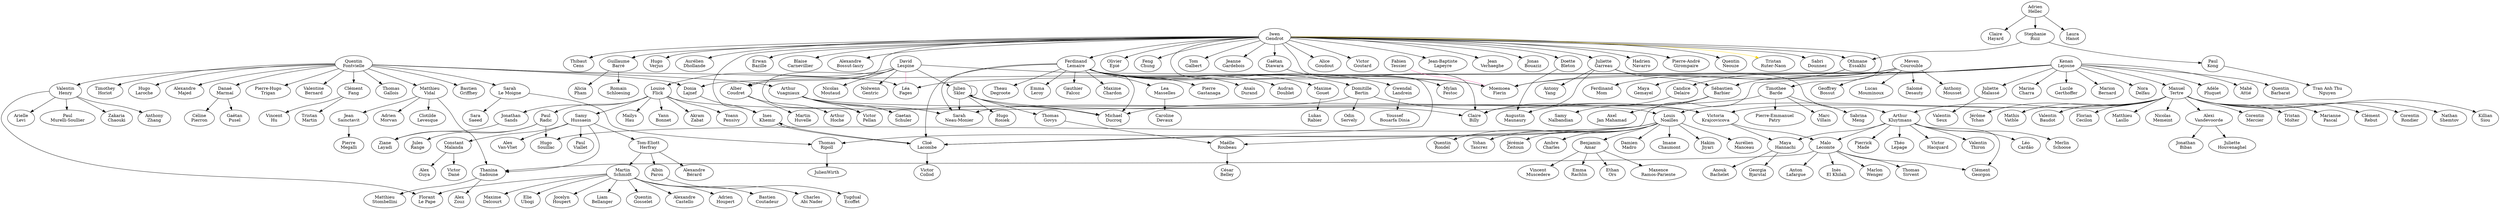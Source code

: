digraph EpiFamily
{
    // List of names :
    abachelet [label="Anouk\nBachelet"];
    acastello [label="Alexandre\nCastello"];
    acharles [label="Ambre\nCharles"];
    acoudret [label="Alber\nCoudret"];
    adhollande [label="Aurélien\nDhollande"];
    ahoche [label="Arthur\nHoche"];
    ahoupert [label="Adrien\nHoupert"];
    alafargue [label="Anton\nLafargue"];
    alevi [label="Arielle\nLevi"];
    alex [label="Alex\nGuya"];
    amorvan [label="Adrien\nMorvan"];
    anais [label="Anaïs\nDurand"];
    anth [label="Anthony\nMousset"];
    aparou [label="Albin\nParou"];
    apluquet [label="Adèle\nPluquet"];
    attie [label="Mahé\nAttié"];
    audr [label="Audran\nDoublet"];
    azouz [label="Alex\nZouz"];
    baggins [label="Léa\nFages"];
    bamar [label="Benjamin\nAmar"];
    barbarat [label="Quentin\nBarbarat"];
    barre [label="Guillaume\nBarré"];
    baudot [label="Valentin\nBaudot"];
    bazille [label="Erwan\nBazille"];
    bcoutadeur [label="Bastien\nCoutadeur"];
    belley [label="César\nBelley"];
    berard [label="Alexandre\nBérard"];
    bibas [label="Jonathan\nBibas"];
    billy [label="Claire\nBilly"];
    blaise [label="Blaise\nCarnevillier"];
    bossut [label="Alexandre\nBossut-Iasry"];
    cand [label="Candice\nDelaire"];
    cdevaux [label="Caroline\nDevaux"];
    cecilon [label="Florian\nCecilon"];
    cel [label="Céline\nPierron"];
    cgorgeon [label="Clément\nGeorgon"];
    charra [label="Marine\nCharra"];
    clevesque [label="Clotilde\nLevesque"];
    cmalanda [label="Constant\nMalanda"];
    cnader [label="Charles\nAbi Nader"];
    dana [label="Danaé\nMarmaï"];
    dav [label="David\nLespine"];
    degroote [label="Theau\nDegroote"];
    del [label="Maxime\nDelcourt"];
    dmadro [label="Damien\nMadro"];
    doette [label="Doette\nBleton"];
    domi [label="Domitille\nBertin"];
    donia [label="Donia\nLajnef"];
    eleroy [label="Emma\nLeroy"];
    epie [label="Olivier\nEpié"];
    erachlin [label="Emma\nRachlin"];
    eors [label="Ethan\nOrs"];
    eubogi [label="Elie\nUbogi"];
    falcoz [label="Gauthier\nFalcoz"];
    fang [label="Clément\nFang"];
    feng [label="Feng\nChung"];
    ferd [label="Ferdinand\nLemaire"];
    flick [label="Louise\nFlick"];
    font [label="Quentin\nFontvielle"];
    fpape [label="Florant\nLe Pape"];
    gaet [label="Gaëtan\nPusel"];
    galbert [label="Tom\nGalbert"];
    gallois [label="Thomas\nGallois"];
    gardebois [label="Jeanne\nGardebois"];
    garreau [label="Juliette\nGarreau"];
    gbjarstal [label="Georgia\nBjarstal"];
    gdiawara [label="Gaëtan\nDiawara"];
    geof [label="Geoffrey\nBossut"];
    goudout [label="Alice\nGoudout"];
    goutard [label="Victor\nGoutard"];
    govys [label ="Thomas\nGovys"];
    griffhey [label="Bastien\nGriffhey"];
    gschuler [label="Gaetan\nSchuler"];
    hanot [label="Laura\nHanot"];
    hayard [label="Claire\nHayard"];
    hellec [label="Adrien\nHellec"];
    horiot [label="Timothey\nHoriot"];
    houve [label="Juliette\nHouvenaghel"];
    hu [label = "Vincent\nHu"];
    ichaumont [label="Imane\nChaumont"];
    ikhemir [label="Ines\nKhemir"];
    ikhilali [label="Inès\nEl Khilali"];
    iwen [label="Iwen\nGendrot"];
    jblapeyre [label="Jean-Baptiste\nLapeyre"];
    jean [label="Jean\nVerhaeghe"];
    jhoupert [label="Jocelyn\nHoupert"];
    jiyari [label="Hakim\nJiyari"];
    jojo [label="Jonas\nBouaziz"];
    jrange [label="Jules\nRange"];
    jsainctavit [label="Jean\nSainctavit"];
    jsprintz [label="Gwendal\nLandrein"];
    jwirth [label="Julien\Wirth"];
    kenan [label="Kenan\nLejosne"];
    kluyt [label="Arthur\nKluytmans"];
    lacombe [label="Cloé\nLacombe"];
    laroche [label="Hugo\nLaroche"];
    lasllo [label="Matthieu\nLasllo"];
    lbellanger [label="Liam\nBellanger"];
    lcardao [label="Léo\nCardão"];
    lgerthoffer [label="Lucile\nGerthoffer"];
    lmasselles [label="Lea\nMasselles"];
    lrabier [label="Lukas\nRabier"];
    lucas [label="Lucas\nMouminoux"];
    mahamad [label = "Axel\nJan Mahamad"];
    mahamad [label="Axel\nJan Mahamad"];
    majed [label="Alexandre\nMajed"];
    malasse [label ="Juliette\nMalassé"];
    manceau [label="Aurélien\nManceau"];
    maunaury [label="Augustin\nMaunaury"];
    mramos [label="Maxence\nRamos-Pariente"];
    mbernard [label="Marion\nBernard"];
    mchardon [label="Maxime\nChardon"];
    mducrocq [label="Michael\nDucroq"];
    memeint [label="Nicolas\nMemeint"];
    meng [label="Sabrina\nMeng"];
    mercier [label="Corentin\nMercier"];
    mev [label="Meven\nCourouble"];
    mferdinand [label="Ferdinand\nMom"];
    mfestoc [label="Mylan\nFestoc"];
    mgemayel [label="Maya\nGemayel"];
    mgouet [label="Maxime\nGouet"];
    mhan [label="Maya\nHannachi"];
    mhau [label="Mailys\nHau"];
    mhuvelle [label="Martin\nHuvelle"];
    mlecomte [label="Malo\nLecomte"];
    moe [label="Moemoea\nFierin"];
    molter [label="Tristan\nMolter"];
    mschmidt [label="Martin\nSchmidt"];
    mschoose [label="Merlin\nSchoose"];
    mstombellini [label="Matthieu\nStombellini"];
    mvidal [label="Matthieu\nVidal"];
    mwenger [label="Marlon\nWenger"];
    nalbandian [label="Samy\nNalbandian"];
    navarro [label="Hadrien\nNavarro"];
    nic [label="Nicolas\nMoutaud"];
    noailles [label="Louis\nNoailles"];
    nolw [label="Nolwenn\nGentric"];
    nora [label="Nora\nDelfau"];
    odin [label="Odin\nServely"];
    othmane [label="Othmane\nEssakhi"];
    pag [label="Pierre-André\nGirompaire"];
    pam [label="Pierre\nMegalli"];
    pascal [label="Marianne\nPascal"];
    pat [label="Pierre-Emmanuel\nPatry"];
    pensivy [label="Yoann\nPensivy"];
    pham [label="Alicia\nPham"];
    ph [label="Pierre-Hugo\nTrigan"];
    pier [label="Pierre\nGastanaga"];
    pkong [label="Paul\nKong"];
    pmade [label="Pierrick\nMade"];
    psoulier [label="Paul\nMurelli-Soullier"];
    pviallet [label="Paul\nViallet"];
    qgosselet [label="Quentin\nGosselet"];
    qneouze [label="Quentin\nNeouze"];
    qrondel [label="Quentin\nRondel"];
    radic [label="Paul\nRadic"];
    rebut [label="Clément\nRebut"];
    ripoll [label="Thomas\nRipoll"];
    rondier [label="Corentin\nRondier"];
    rosiek [label ="Hugo\nRosiek"];
    roubeau [label="Maëlle\nRoubeau"];
    ruiz [label="Stephanie\nRuiz"];
    ruter [label="Tristan\nRuter-Naon"];
    sabri [label="Sabri\nDounnez"];
    saeed [label="Sara\nSaeed"];
    salo [label="Salomé\nDesauty"];
    samy [label="Samy\nHussaein"];
    sands [label="Jonathan\nSands"];
    satan [label="Fabien\nTessier"];
    schloesing [label="Romain\nSchloesing"];
    seb [label="Sébastien\nBarbier"];
    shemtov [label="Nathan\nShemtov"];
    siou [label="Killian\nSiou"];
    skler [label="Julien\nSkler"];
    slemoigne [label="Sarah\nLe Moigne"];
    smonier [label="Sarah\nNeau-Monier"];
    souillac [label="Hugo\nSouillac"];
    tcens [label="Thibaut\nCens"];
    tchan [label="Jérôme\nTchan"];
    tecoffet [label="Tugdual\nEcoffet"];
    tertre [label="Manuel\nTertre"];
    tim [label="Timothee\nBarde"];
    tlepage [label="Théo\nLepage"];
    tnguyen [label="Tran Anh Thu\nNguyen"];
    tome [label="Tom-Eliott\nHerfray"];
    tristan [label = "Tristan\nMartin"];
    tsadoune [label="Thanina\nSadoune"];
    tsirvent [label="Thomas\nSirvent"];
    tz [label="Yohan\nTancrez"];
    vaginau [label="Arthur\nVuagniaux"];
    vanvliet [label="Alex\nVan-Vliet"];
    vanvoorder [label="Alexi\nVandevoorde"];
    vatble [label="Mathis\nVatble"];
    vbernard [label="Valentine\nBernard"];
    vcollod [label="Victor\nCollod"];
    vdan [label="Victor\nDané"];
    verjus [label="Hugo\nVerjus"];
    vhacquard [label="Victor\nHacquard"];
    vhenry [label ="Valentin\nHenry"];
    victoria [label="Victoria\nKrajcovicova"];
    villain [label="Marc\nVillain"];
    vmuscedere [label="Vincent\nMuscedere"];
    vpellan [label="Victor\nPellan"];
    vseux [label="Valentin\nSeux"];
    vthiron [label="Valentin\nThiron"];
    yang [label=" Antony\nYang"];
    ybonnet [label="Yann\nBonnet"];
    ydinia [label="Youssef\nBouarfa Dinia"];
    zabat [label="Akram\nZabat"];
    zak [label="Zakaria\nChaouki"];
    zeitoun [label="Jérémie\nZeitoun"];
    zhan [label="Anthony\nZhang"];
    zlayadi [label="Ziane\nLayadi"];

    /*
    ** List of patronage links :
    */

    // Iwen's graph
    iwen -> ruter [color="gold"];
    iwen -> adhollande;
    iwen -> tcens;
    iwen -> billy;
    iwen -> lacombe;
      // Cloé's graph
      lacombe -> vcollod;
      lacombe -> ikhemir;
    iwen -> jblapeyre;
    iwen -> othmane;
    iwen -> gdiawara;
      // Gdiawara's graph
      gdiawara -> mfestoc;
    iwen -> ikhemir;
      // Ikhemir's graph
      ikhemir -> lacombe;
    iwen -> gardebois;
    iwen -> pag;
    iwen -> bossut;
    iwen -> jean;
    iwen -> sabri;
    iwen -> verjus;
    iwen -> galbert;
    iwen -> epie;
    iwen -> goudout;
    iwen -> jojo;
    iwen -> bazille;
    iwen -> goutard;
    iwen -> blaise;
    iwen -> feng;
    iwen -> tim;
      // Tim's graph
      tim -> villain;
      tim -> meng;
      tim -> pat;
      tim -> mducrocq;
    iwen -> barre;
      // Guillaume's graph
      barre -> pham;
      barre -> schloesing;
    iwen -> ferd
      // Ferdinand's graph
      ferd -> moe;
      ferd -> lacombe;
      ferd -> pier;
      ferd -> smonier;
      ferd -> audr;
      ferd -> anais;
      ferd -> falcoz;
      ferd -> degroote;
      ferd -> mgouet;
        // Maxime Gouet's graph
        mgouet -> lrabier;
      ferd -> eleroy;
      ferd -> jsprintz;
        // Gwendal Landrein's graph
        jsprintz -> ydinia
      ferd -> lmasselles;
        // Lea's graph
        lmasselles -> cdevaux;
      ferd -> mchardon;
      ferd -> domi;
        // Domitille's graph
	domi -> odin;
	domi -> smonier;
	domi -> victoria;
      ferd -> mducrocq;
    iwen -> doette;
      // Doette's graph
      doette -> maunaury;
    iwen -> garreau;
      // Juliette's graph
      garreau -> billy;
      garreau -> seb;
      garreau -> kluyt;
        // Arthur Kluytmans's graph
        kluyt -> cgorgeon;
        kluyt -> lcardao;
        kluyt -> mlecomte;
          // Malo Lecomte's graph
          mlecomte -> alafargue;
          mlecomte -> ikhilali;
          mlecomte -> cgorgeon;
          mlecomte -> mwenger;
          mlecomte -> tsirvent;
          mlecomte -> tsadoune;
            // Thanina's graph
            tsadoune -> mstombellini;
        kluyt -> mschoose;
        kluyt -> pmade;
        kluyt -> tlepage;
        kluyt -> vhacquard;
        kluyt -> vthiron;
        kluyt -> mhan;
          // Maya's graph
          mhan -> abachelet;
          mhan -> gbjarstal;
      garreau -> yang;
    iwen -> navarro;
    iwen -> acoudret;
      // Alban Coudret's graph
      acoudret -> mhuvelle;
      acoudret -> ahoche;
    iwen -> qneouze;

    // David's graph
    dav -> flick;
      // Louise's graph
      flick -> noailles;
        // Louis Noailles's graph
        noailles -> jiyari;
        noailles -> ichaumont;
        noailles -> dmadro;
        noailles -> bamar;
		// Benjamin Amar's graph
		bamar -> erachlin
		bamar -> eors
		bamar -> mramos
		bamar -> vmuscedere
        noailles -> tz;
        noailles -> zeitoun;
        noailles -> ripoll;
	  // Ripol's graph
	  ripoll -> jwirth;
        noailles -> manceau;
        noailles -> acharles
        noailles -> souillac;
        noailles -> lacombe;
        noailles -> qrondel;
      flick -> sands;
        // Sands's graph
        sands -> zlayadi;
      flick -> pensivy;
      flick -> zabat;
      flick -> mhau;
      flick -> ybonnet;
      flick -> radic;
        // Radic's graph
        radic -> souillac;
        radic -> jrange;
        radic -> zlayadi;
      flick -> samy;
        // Samy's graph
        samy -> vanvliet;
        samy -> tsadoune;
        samy -> pviallet;
        samy -> cmalanda;
          // Constant's graph
          cmalanda -> vdan;
	  cmalanda -> alex;
        samy -> tome;
	  // Tome-Eliott's graph
	  tome -> aparou;
	    // Albin's graph
	    aparou -> tecoffet;
	  tome -> berard;
	  tome -> mschmidt;
	    // Martin's graph
	    mschmidt -> lbellanger;
            mschmidt -> cnader;
	    mschmidt -> fpape;
            mschmidt -> jhoupert;
	    mschmidt -> del;
            mschmidt -> ahoupert;
            mschmidt -> eubogi;
            mschmidt -> qgosselet;
            mschmidt -> bcoutadeur;
            mschmidt -> acastello;
    dav -> moe;
    dav -> nic;
    dav -> nolw;
    dav -> skler;
      // Julien's graph
      skler -> rosiek;
      skler -> smonier;
      skler -> mducrocq;
      skler -> skler;
      skler -> billy;
      skler -> govys;
        // Thomas's graph
        govys -> roubeau;
          // Maelle's graph
          roubeau -> belley;
    dav -> vpellan;
    dav -> acoudret;

    // Adrien's graph
    hellec -> hayard;
    hellec -> ruiz;
      // Ruiz's graph
      ruiz -> othmane;
        // Othmane's graph
        othmane -> mferdinand;
        othmane -> mgemayel;
      ruiz -> pkong;
        // Pkong's graph
      	pkong -> tnguyen;
    hellec -> hanot;

    // Quentin's graph
    font -> majed;
    font -> vbernard;
    font -> donia;
    font -> vaginau;
      // Vaginaux's graph
      vaginau -> victoria;
      vaginau -> vpellan;
      vaginau -> smonier;
      vaginau -> gschuler;
      vaginau -> mducrocq;
    font -> mvidal;
      // Matthieu Vidal's graph
      mvidal -> jsainctavit;
        // Jean's graph
        jsainctavit -> pam;
      mvidal -> amorvan;
      mvidal -> clevesque;
      mvidal -> tsadoune;
        // Thanina's graph
        tsadoune -> azouz;
    font -> dana
      // Danae's graph
      dana -> cel;
      dana -> gaet;
    font -> laroche;
    font -> baggins;
    font -> fang;
      // Clément's graph
      fang -> hu;
      fang -> tristan;
    font -> horiot;
    font -> ph;
    font -> gallois;
    font -> griffhey;
    font -> vhenry;
      // Valentin Henry's graph
      vhenry -> alevi;
      vhenry -> psoulier;
      vhenry -> zhan;
      vhenry -> zak;
      vhenry -> fpape;
    font -> slemoigne;
      // Sarah LeMoigne's graph
      slemoigne -> ripoll;
      slemoigne -> saeed;

    // Kenan's graph
    kenan -> moe;
    kenan -> mbernard;
    kenan -> baggins;
    kenan -> donia;
      // Donia's graph
      donia ->  ikhemir;
    kenan -> malasse;
      // Malasse's graph
      malasse -> vseux;
    kenan -> roubeau;
    kenan -> charra;
    kenan -> apluquet;
    kenan -> nora;
    kenan -> tertre;
      // Tertre's graph
      tertre -> mercier;
      tertre -> noailles;
      tertre -> kluyt;
      tertre -> victoria;
        // Victoria's graph
	victoria -> mhan;
	victoria -> mlecomte;
      tertre -> memeint;
      tertre -> molter;
      tertre -> rebut;
      tertre -> tchan;
      tertre -> vatble;
      tertre -> lasllo;
      tertre -> baudot;
      tertre -> cecilon;
      tertre -> shemtov;
      tertre -> siou;
      tertre -> vanvoorder;
        // Vandevoorde's graph
        vanvoorder -> bibas;
        vanvoorder -> houve;
      tertre -> rondier;
      tertre -> pascal;
    kenan -> attie;
    kenan -> barbarat;
    kenan -> lgerthoffer;

    // Meven's graph
    mev -> cand;
      // Candice's graph
      cand -> billy;
    mev -> seb;
      seb -> mahamad;
      seb -> nalbandian;
      seb -> maunaury;
    mev -> anth;
    mev -> salo;
    mev -> geof;
    mev -> lucas;
    mev -> moe;

    /*
    ** List of special links
    */
    { // love links, please use [dir=none color="hotpink"] attribute
      edge [dir=none color="hotpink"]
      satan -> moe
      dav -> baggins
    }
}

